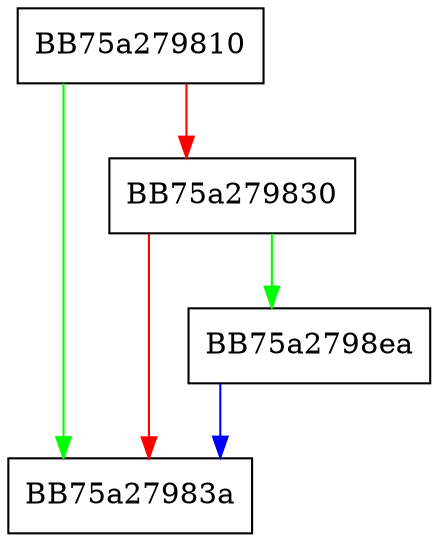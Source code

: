 digraph Maintenance {
  node [shape="box"];
  graph [splines=ortho];
  BB75a279810 -> BB75a27983a [color="green"];
  BB75a279810 -> BB75a279830 [color="red"];
  BB75a279830 -> BB75a2798ea [color="green"];
  BB75a279830 -> BB75a27983a [color="red"];
  BB75a2798ea -> BB75a27983a [color="blue"];
}